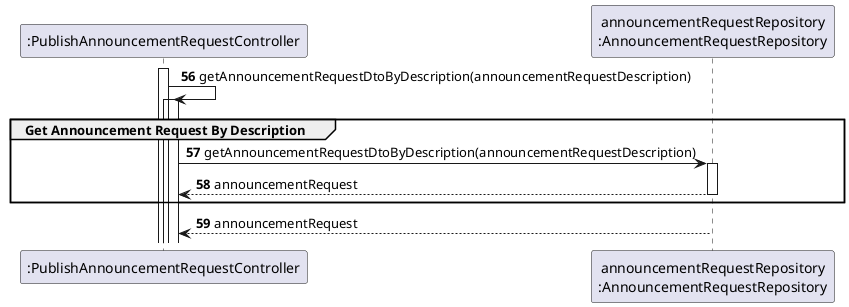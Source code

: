 @startuml
'https://plantuml.com/sequence-diagram


participant ":PublishAnnouncementRequestController" as PublishAnnouncementRequestController
participant "announcementRequestRepository\n:AnnouncementRequestRepository" as AnnouncementRequestRepository

autonumber 56

activate PublishAnnouncementRequestController

PublishAnnouncementRequestController -> PublishAnnouncementRequestController:getAnnouncementRequestDtoByDescription(announcementRequestDescription)
activate PublishAnnouncementRequestController

Group Get Announcement Request By Description

activate PublishAnnouncementRequestController

PublishAnnouncementRequestController -> AnnouncementRequestRepository :getAnnouncementRequestDtoByDescription(announcementRequestDescription)
activate AnnouncementRequestRepository

AnnouncementRequestRepository --> PublishAnnouncementRequestController:announcementRequest
deactivate AnnouncementRequestRepository
end

AnnouncementRequestRepository --> PublishAnnouncementRequestController:announcementRequest
deactivate AnnouncementRequestRepository
@enduml
